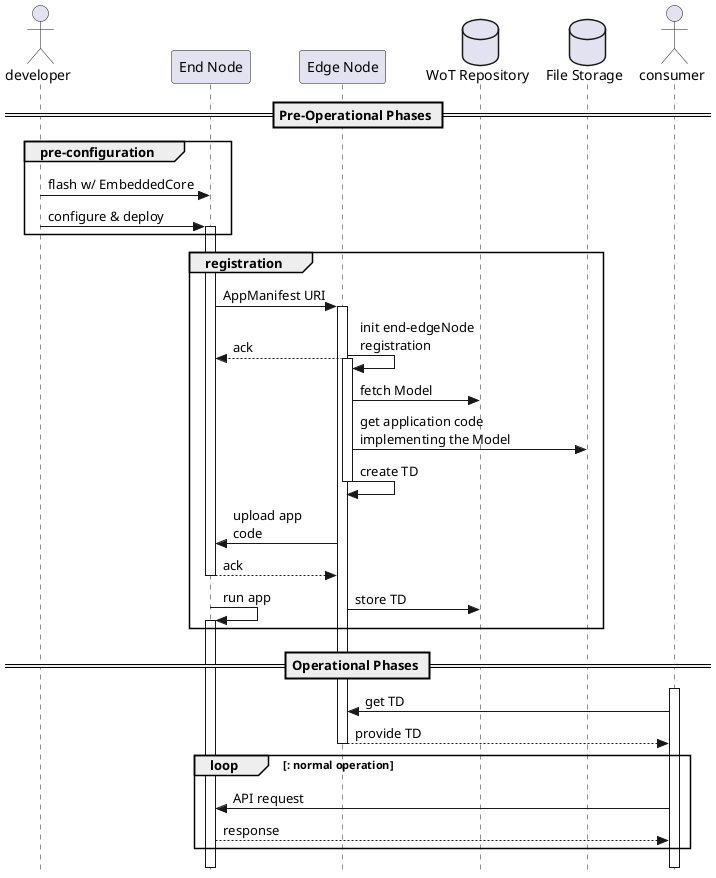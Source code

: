 @startuml
!pragma teoz true
skinparam style strictuml

actor developer as dev

participant "End Node" as endNode
participant "Edge Node" as edgeNode
database "WoT Repository" as db
database "File Storage" as store

actor consumer

== Pre-Operational Phases ==

group pre-configuration
    dev -> endNode : flash w/ EmbeddedCore
    dev -> endNode : configure & deploy
    activate endNode
end 

group registration
    endNode -> edgeNode : AppManifest URI
       
    activate edgeNode
    edgeNode -> edgeNode : init end-edgeNode\nregistration
    & edgeNode --> endNode : ack
    
    activate edgeNode
    edgeNode -> db : fetch Model
    edgeNode -> store : get application code\nimplementing the Model
    
    edgeNode -> edgeNode : create TD
    deactivate edgeNode
    
    edgeNode -> endNode : upload app\ncode
    endNode --> edgeNode : ack
    deactivate endNode
    
    edgeNode -> db : store TD
    & endNode -> endNode : run app
    activate endNode
end

== Operational Phases == 

activate consumer
consumer -> edgeNode: get TD
edgeNode --> consumer: provide TD
deactivate edgeNode

loop : normal operation
    consumer -> endNode : API request
    endNode --> consumer : response
end loop

deactivate endNode
deactivate consumer

@enduml

